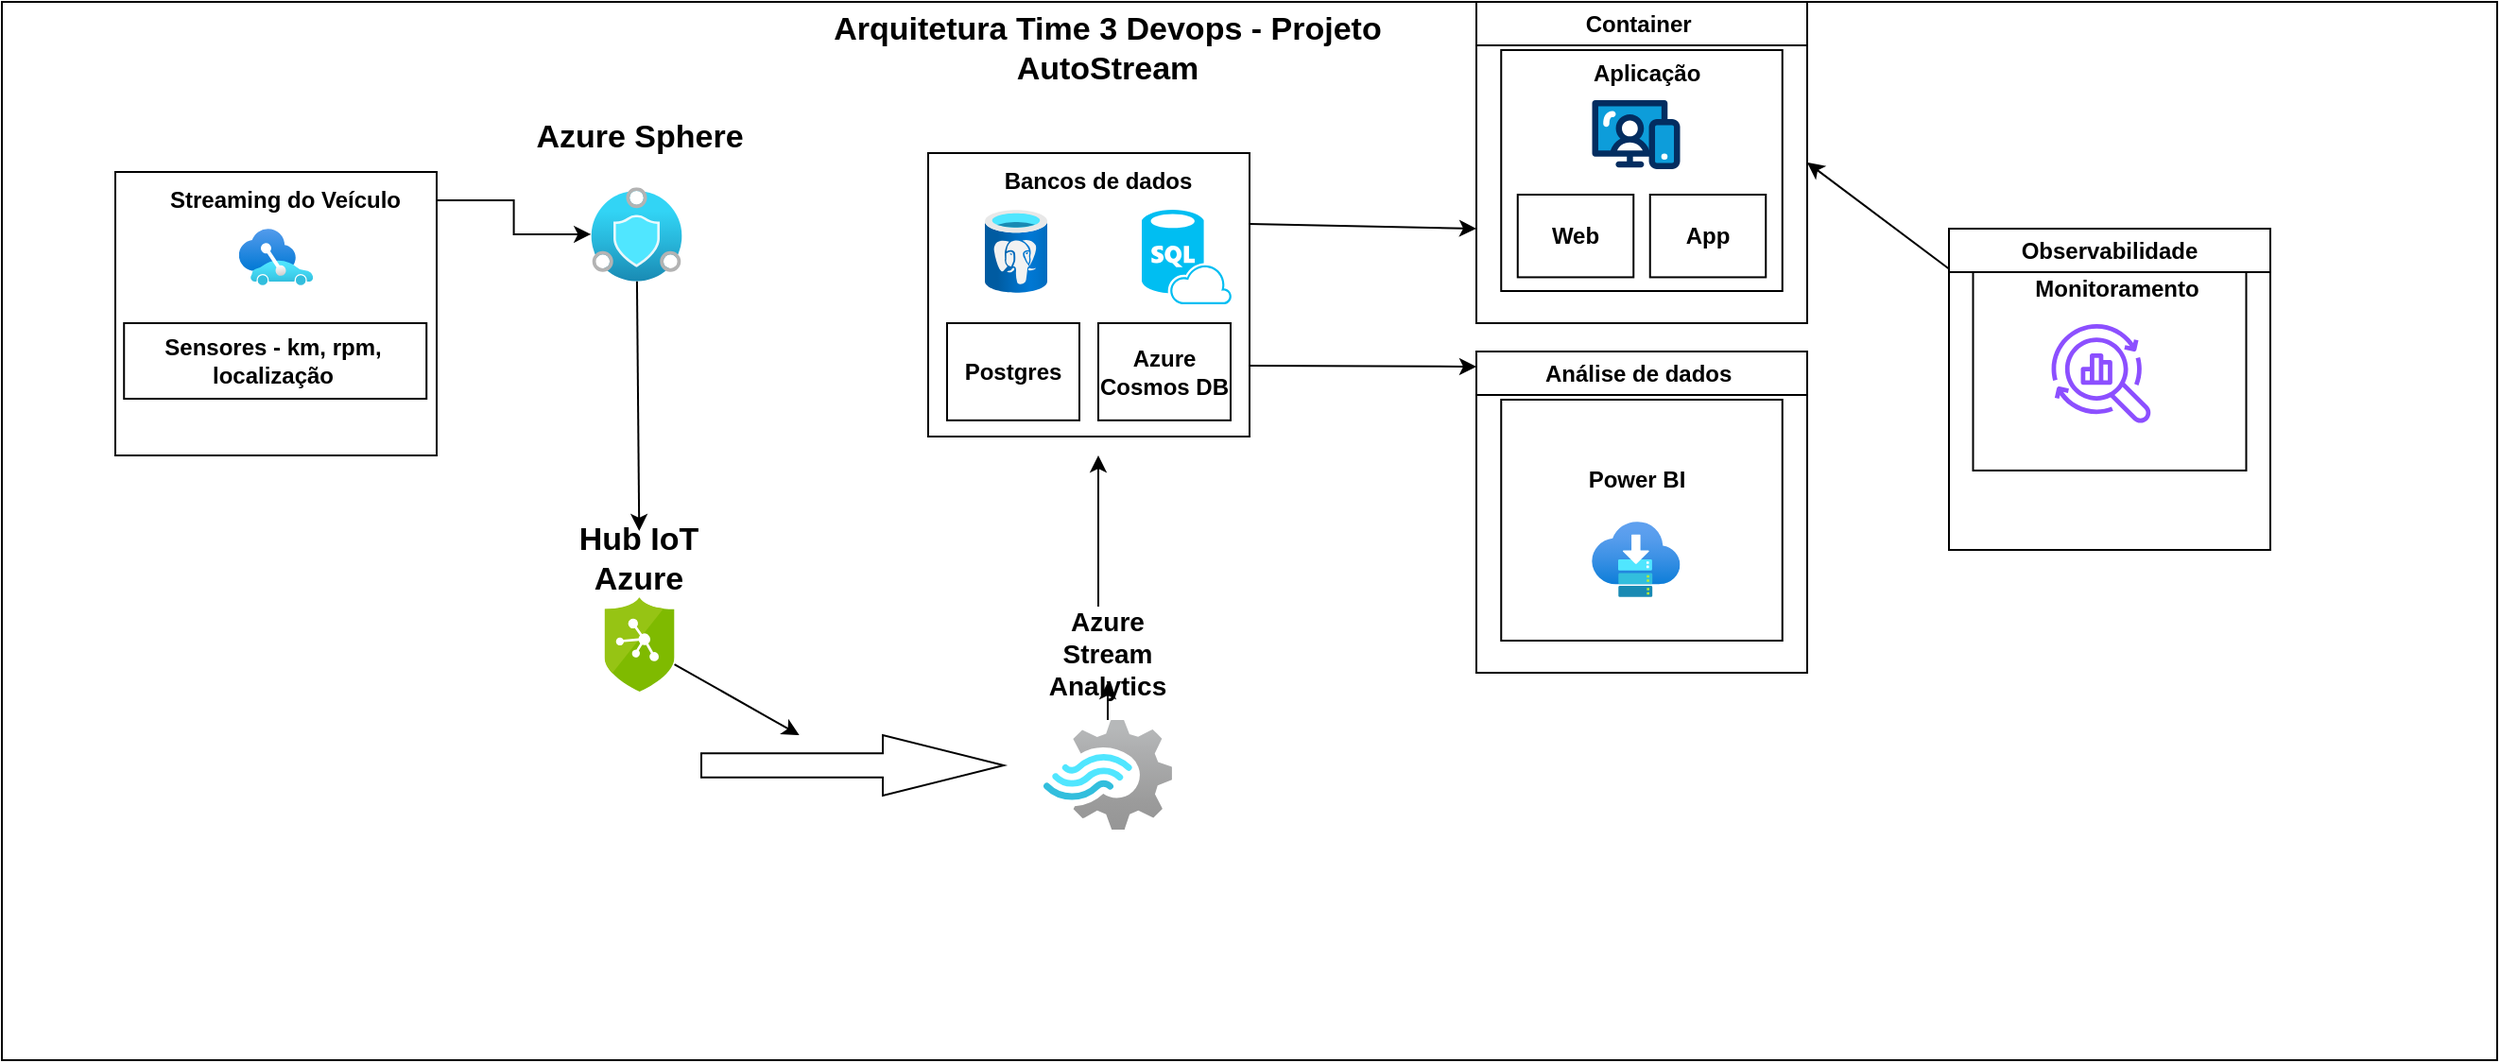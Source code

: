 <mxfile version="22.1.3" type="github">
  <diagram name="Página-1" id="qK_nW6kyc0rH6bnKZ4om">
    <mxGraphModel dx="1951" dy="741" grid="1" gridSize="10" guides="1" tooltips="1" connect="1" arrows="1" fold="1" page="1" pageScale="1" pageWidth="827" pageHeight="1169" math="0" shadow="0">
      <root>
        <mxCell id="0" />
        <mxCell id="1" parent="0" />
        <mxCell id="ohdJqL2VQyYDsmmc2hHo-1" value="" style="rounded=0;whiteSpace=wrap;html=1;container=1;" parent="1" vertex="1">
          <mxGeometry x="-20" width="1320" height="560" as="geometry" />
        </mxCell>
        <mxCell id="ohdJqL2VQyYDsmmc2hHo-3" value="Arquitetura Time 3 Devops - Projeto AutoStream" style="text;strokeColor=none;align=center;fillColor=none;html=1;verticalAlign=middle;whiteSpace=wrap;rounded=0;fontStyle=1;fontSize=17;" parent="1" vertex="1">
          <mxGeometry x="380" y="10" width="370" height="30" as="geometry" />
        </mxCell>
        <mxCell id="UTUfXBOcAtLfI9LuBAGo-34" value="" style="group" parent="1" vertex="1" connectable="0">
          <mxGeometry x="40" y="90" width="170" height="150" as="geometry" />
        </mxCell>
        <mxCell id="ohdJqL2VQyYDsmmc2hHo-4" value="" style="rounded=0;whiteSpace=wrap;html=1;" parent="UTUfXBOcAtLfI9LuBAGo-34" vertex="1">
          <mxGeometry width="170" height="150" as="geometry" />
        </mxCell>
        <mxCell id="ohdJqL2VQyYDsmmc2hHo-5" value="Streaming do Veículo" style="text;strokeColor=none;align=center;fillColor=none;html=1;verticalAlign=middle;whiteSpace=wrap;rounded=0;fontStyle=1" parent="UTUfXBOcAtLfI9LuBAGo-34" vertex="1">
          <mxGeometry x="10" width="160" height="30" as="geometry" />
        </mxCell>
        <mxCell id="ohdJqL2VQyYDsmmc2hHo-6" value="" style="image;aspect=fixed;html=1;points=[];align=center;fontSize=12;image=img/lib/azure2/other/Connected_Vehicle_Platform.svg;" parent="UTUfXBOcAtLfI9LuBAGo-34" vertex="1">
          <mxGeometry x="65.38" y="30" width="39.23" height="30" as="geometry" />
        </mxCell>
        <mxCell id="ohdJqL2VQyYDsmmc2hHo-9" value="" style="group;" parent="UTUfXBOcAtLfI9LuBAGo-34" vertex="1" connectable="0">
          <mxGeometry x="4.61" y="80" width="160" height="40" as="geometry" />
        </mxCell>
        <mxCell id="ohdJqL2VQyYDsmmc2hHo-7" value="" style="rounded=0;whiteSpace=wrap;html=1;" parent="ohdJqL2VQyYDsmmc2hHo-9" vertex="1">
          <mxGeometry width="160" height="40" as="geometry" />
        </mxCell>
        <mxCell id="ohdJqL2VQyYDsmmc2hHo-8" value="Sensores - km, rpm, localização" style="text;align=center;html=1;verticalAlign=middle;whiteSpace=wrap;rounded=0;fontStyle=1" parent="ohdJqL2VQyYDsmmc2hHo-9" vertex="1">
          <mxGeometry x="17.08" y="8" width="122.92" height="24" as="geometry" />
        </mxCell>
        <mxCell id="UTUfXBOcAtLfI9LuBAGo-37" value="" style="group" parent="1" vertex="1" connectable="0">
          <mxGeometry x="470" y="80" width="170" height="150" as="geometry" />
        </mxCell>
        <mxCell id="UTUfXBOcAtLfI9LuBAGo-1" value="" style="rounded=0;whiteSpace=wrap;html=1;container=1;" parent="UTUfXBOcAtLfI9LuBAGo-37" vertex="1">
          <mxGeometry width="170" height="150" as="geometry" />
        </mxCell>
        <mxCell id="UTUfXBOcAtLfI9LuBAGo-2" value="Bancos de dados" style="text;strokeColor=none;align=center;fillColor=none;html=1;verticalAlign=middle;whiteSpace=wrap;rounded=0;fontStyle=1" parent="UTUfXBOcAtLfI9LuBAGo-37" vertex="1">
          <mxGeometry x="10" width="160" height="30" as="geometry" />
        </mxCell>
        <mxCell id="UTUfXBOcAtLfI9LuBAGo-3" value="" style="group;" parent="UTUfXBOcAtLfI9LuBAGo-37" vertex="1" connectable="0">
          <mxGeometry x="10" y="90" width="150" height="60" as="geometry" />
        </mxCell>
        <mxCell id="UTUfXBOcAtLfI9LuBAGo-6" value="" style="group" parent="UTUfXBOcAtLfI9LuBAGo-3" vertex="1" connectable="0">
          <mxGeometry width="70" height="51.429" as="geometry" />
        </mxCell>
        <mxCell id="UTUfXBOcAtLfI9LuBAGo-13" value="" style="group" parent="UTUfXBOcAtLfI9LuBAGo-6" vertex="1" connectable="0">
          <mxGeometry width="70" height="51.429" as="geometry" />
        </mxCell>
        <mxCell id="UTUfXBOcAtLfI9LuBAGo-4" value="" style="rounded=0;whiteSpace=wrap;html=1;" parent="UTUfXBOcAtLfI9LuBAGo-13" vertex="1">
          <mxGeometry width="70" height="51.429" as="geometry" />
        </mxCell>
        <mxCell id="UTUfXBOcAtLfI9LuBAGo-5" value="Postgres" style="text;align=center;html=1;verticalAlign=middle;whiteSpace=wrap;rounded=0;fontStyle=1" parent="UTUfXBOcAtLfI9LuBAGo-13" vertex="1">
          <mxGeometry y="15.429" width="70" height="20.571" as="geometry" />
        </mxCell>
        <mxCell id="UTUfXBOcAtLfI9LuBAGo-16" value="" style="rounded=0;whiteSpace=wrap;html=1;" parent="UTUfXBOcAtLfI9LuBAGo-3" vertex="1">
          <mxGeometry x="80" width="70" height="51.429" as="geometry" />
        </mxCell>
        <mxCell id="UTUfXBOcAtLfI9LuBAGo-17" value="Azure Cosmos DB" style="text;align=center;html=1;verticalAlign=middle;whiteSpace=wrap;rounded=0;fontStyle=1" parent="UTUfXBOcAtLfI9LuBAGo-3" vertex="1">
          <mxGeometry x="80" y="15.429" width="70" height="20.571" as="geometry" />
        </mxCell>
        <mxCell id="UTUfXBOcAtLfI9LuBAGo-18" value="" style="image;aspect=fixed;html=1;points=[];align=center;fontSize=12;image=img/lib/azure2/databases/Azure_Database_PostgreSQL_Server.svg;" parent="UTUfXBOcAtLfI9LuBAGo-37" vertex="1">
          <mxGeometry x="30" y="30" width="33" height="44" as="geometry" />
        </mxCell>
        <mxCell id="UTUfXBOcAtLfI9LuBAGo-19" value="" style="verticalLabelPosition=bottom;html=1;verticalAlign=top;align=center;strokeColor=none;fillColor=#00BEF2;shape=mxgraph.azure.sql_database_sql_azure;" parent="UTUfXBOcAtLfI9LuBAGo-37" vertex="1">
          <mxGeometry x="113" y="30" width="47.5" height="50" as="geometry" />
        </mxCell>
        <mxCell id="iz-g9hyDzr3Je7YMK9uq-2" value="" style="group" vertex="1" connectable="0" parent="1">
          <mxGeometry x="254.54" y="46.86" width="125.46" height="103.14" as="geometry" />
        </mxCell>
        <mxCell id="UTUfXBOcAtLfI9LuBAGo-53" value="Azure Sphere" style="text;strokeColor=none;align=center;fillColor=none;html=1;verticalAlign=middle;whiteSpace=wrap;rounded=0;fontStyle=1;fontSize=17;" parent="iz-g9hyDzr3Je7YMK9uq-2" vertex="1">
          <mxGeometry width="125.46" height="51.278" as="geometry" />
        </mxCell>
        <mxCell id="iz-g9hyDzr3Je7YMK9uq-1" value="" style="image;aspect=fixed;html=1;points=[];align=center;fontSize=12;image=img/lib/azure2/other/Azure_Sphere.svg;" vertex="1" parent="iz-g9hyDzr3Je7YMK9uq-2">
          <mxGeometry x="37.073" y="51.278" width="48.268" height="49.734" as="geometry" />
        </mxCell>
        <mxCell id="iz-g9hyDzr3Je7YMK9uq-3" value="" style="edgeStyle=orthogonalEdgeStyle;rounded=0;orthogonalLoop=1;jettySize=auto;html=1;" edge="1" parent="1" source="ohdJqL2VQyYDsmmc2hHo-5" target="iz-g9hyDzr3Je7YMK9uq-1">
          <mxGeometry relative="1" as="geometry" />
        </mxCell>
        <mxCell id="iz-g9hyDzr3Je7YMK9uq-7" value="" style="group" vertex="1" connectable="0" parent="1">
          <mxGeometry x="272.27" y="280" width="90" height="85" as="geometry" />
        </mxCell>
        <mxCell id="iz-g9hyDzr3Je7YMK9uq-5" value="" style="image;sketch=0;aspect=fixed;html=1;points=[];align=center;fontSize=12;image=img/lib/mscae/Azure_IoT_Hub_Security.svg;" vertex="1" parent="iz-g9hyDzr3Je7YMK9uq-7">
          <mxGeometry x="26.5" y="35" width="37" height="50" as="geometry" />
        </mxCell>
        <mxCell id="iz-g9hyDzr3Je7YMK9uq-6" value="&lt;font style=&quot;font-size: 17px;&quot;&gt;Hub IoT Azure&lt;/font&gt;" style="text;strokeColor=none;align=center;fillColor=none;html=1;verticalAlign=middle;whiteSpace=wrap;rounded=0;spacing=3;fontStyle=1" vertex="1" parent="iz-g9hyDzr3Je7YMK9uq-7">
          <mxGeometry width="90" height="30" as="geometry" />
        </mxCell>
        <mxCell id="iz-g9hyDzr3Je7YMK9uq-9" value="" style="edgeStyle=none;rounded=0;orthogonalLoop=1;jettySize=auto;html=1;" edge="1" parent="1" source="iz-g9hyDzr3Je7YMK9uq-1" target="iz-g9hyDzr3Je7YMK9uq-6">
          <mxGeometry relative="1" as="geometry" />
        </mxCell>
        <mxCell id="iz-g9hyDzr3Je7YMK9uq-14" value="" style="group" vertex="1" connectable="0" parent="1">
          <mxGeometry x="531" y="330" width="68" height="108" as="geometry" />
        </mxCell>
        <mxCell id="iz-g9hyDzr3Je7YMK9uq-10" value="" style="image;aspect=fixed;html=1;points=[];align=center;fontSize=12;image=img/lib/azure2/analytics/Stream_Analytics_Jobs.svg;" vertex="1" parent="iz-g9hyDzr3Je7YMK9uq-14">
          <mxGeometry y="50" width="68" height="58.0" as="geometry" />
        </mxCell>
        <mxCell id="iz-g9hyDzr3Je7YMK9uq-11" value="&lt;b&gt;&lt;font style=&quot;font-size: 14px;&quot;&gt;Azure Stream Analytics&lt;/font&gt;&lt;/b&gt;" style="text;strokeColor=none;align=center;fillColor=none;html=1;verticalAlign=middle;whiteSpace=wrap;rounded=0;" vertex="1" parent="iz-g9hyDzr3Je7YMK9uq-14">
          <mxGeometry x="4" width="60" height="30" as="geometry" />
        </mxCell>
        <mxCell id="iz-g9hyDzr3Je7YMK9uq-12" value="" style="edgeStyle=none;rounded=0;orthogonalLoop=1;jettySize=auto;html=1;" edge="1" parent="iz-g9hyDzr3Je7YMK9uq-14" source="iz-g9hyDzr3Je7YMK9uq-10" target="iz-g9hyDzr3Je7YMK9uq-11">
          <mxGeometry relative="1" as="geometry" />
        </mxCell>
        <mxCell id="iz-g9hyDzr3Je7YMK9uq-15" value="" style="shape=singleArrow;whiteSpace=wrap;html=1;arrowWidth=0.4;arrowSize=0.4;verticalAlign=top;labelBackgroundColor=default;sketch=0;" vertex="1" parent="1">
          <mxGeometry x="350" y="388" width="160" height="32" as="geometry" />
        </mxCell>
        <mxCell id="iz-g9hyDzr3Je7YMK9uq-16" value="" style="edgeStyle=none;rounded=0;orthogonalLoop=1;jettySize=auto;html=1;" edge="1" parent="1" source="iz-g9hyDzr3Je7YMK9uq-5" target="iz-g9hyDzr3Je7YMK9uq-15">
          <mxGeometry relative="1" as="geometry" />
        </mxCell>
        <mxCell id="iz-g9hyDzr3Je7YMK9uq-21" value="" style="edgeStyle=none;rounded=0;orthogonalLoop=1;jettySize=auto;html=1;" edge="1" parent="1">
          <mxGeometry relative="1" as="geometry">
            <mxPoint x="560" y="320" as="sourcePoint" />
            <mxPoint x="560" y="240" as="targetPoint" />
          </mxGeometry>
        </mxCell>
        <mxCell id="iz-g9hyDzr3Je7YMK9uq-26" value="" style="group" vertex="1" connectable="0" parent="1">
          <mxGeometry x="760" width="175" height="170" as="geometry" />
        </mxCell>
        <mxCell id="UTUfXBOcAtLfI9LuBAGo-38" value="" style="rounded=0;whiteSpace=wrap;html=1;container=1;" parent="iz-g9hyDzr3Je7YMK9uq-26" vertex="1">
          <mxGeometry x="13.125" y="25.5" width="148.75" height="127.5" as="geometry" />
        </mxCell>
        <mxCell id="UTUfXBOcAtLfI9LuBAGo-48" value="" style="verticalLabelPosition=bottom;aspect=fixed;html=1;shape=mxgraph.salesforce.web;" parent="UTUfXBOcAtLfI9LuBAGo-38" vertex="1">
          <mxGeometry x="48.125" y="26.35" width="46.5" height="36.735" as="geometry" />
        </mxCell>
        <mxCell id="UTUfXBOcAtLfI9LuBAGo-39" value="Aplicação&amp;nbsp;" style="text;strokeColor=none;align=center;fillColor=none;html=1;verticalAlign=middle;whiteSpace=wrap;rounded=0;fontStyle=1" parent="iz-g9hyDzr3Je7YMK9uq-26" vertex="1">
          <mxGeometry x="21.875" y="25.5" width="140" height="25.5" as="geometry" />
        </mxCell>
        <mxCell id="UTUfXBOcAtLfI9LuBAGo-40" value="" style="group;" parent="iz-g9hyDzr3Je7YMK9uq-26" vertex="1" connectable="0">
          <mxGeometry x="21.875" y="102" width="131.25" height="51" as="geometry" />
        </mxCell>
        <mxCell id="UTUfXBOcAtLfI9LuBAGo-41" value="" style="group" parent="UTUfXBOcAtLfI9LuBAGo-40" vertex="1" connectable="0">
          <mxGeometry width="61.25" height="43.714" as="geometry" />
        </mxCell>
        <mxCell id="UTUfXBOcAtLfI9LuBAGo-42" value="" style="group" parent="UTUfXBOcAtLfI9LuBAGo-41" vertex="1" connectable="0">
          <mxGeometry width="61.25" height="43.714" as="geometry" />
        </mxCell>
        <mxCell id="UTUfXBOcAtLfI9LuBAGo-43" value="" style="rounded=0;whiteSpace=wrap;html=1;" parent="UTUfXBOcAtLfI9LuBAGo-42" vertex="1">
          <mxGeometry width="61.25" height="43.714" as="geometry" />
        </mxCell>
        <mxCell id="UTUfXBOcAtLfI9LuBAGo-44" value="Web" style="text;align=center;html=1;verticalAlign=middle;whiteSpace=wrap;rounded=0;fontStyle=1" parent="UTUfXBOcAtLfI9LuBAGo-42" vertex="1">
          <mxGeometry y="13.114" width="61.25" height="17.486" as="geometry" />
        </mxCell>
        <mxCell id="UTUfXBOcAtLfI9LuBAGo-45" value="" style="rounded=0;whiteSpace=wrap;html=1;" parent="UTUfXBOcAtLfI9LuBAGo-40" vertex="1">
          <mxGeometry x="70" width="61.25" height="43.714" as="geometry" />
        </mxCell>
        <mxCell id="UTUfXBOcAtLfI9LuBAGo-46" value="App" style="text;align=center;html=1;verticalAlign=middle;whiteSpace=wrap;rounded=0;fontStyle=1" parent="UTUfXBOcAtLfI9LuBAGo-40" vertex="1">
          <mxGeometry x="70" y="13.114" width="61.25" height="17.486" as="geometry" />
        </mxCell>
        <mxCell id="UTUfXBOcAtLfI9LuBAGo-49" value="Container&amp;nbsp;" style="swimlane;whiteSpace=wrap;html=1;container=0;" parent="iz-g9hyDzr3Je7YMK9uq-26" vertex="1">
          <mxGeometry width="175.0" height="170" as="geometry" />
        </mxCell>
        <mxCell id="iz-g9hyDzr3Je7YMK9uq-27" value="" style="group" vertex="1" connectable="0" parent="1">
          <mxGeometry x="760" y="185" width="175" height="170" as="geometry" />
        </mxCell>
        <mxCell id="iz-g9hyDzr3Je7YMK9uq-28" value="" style="rounded=0;whiteSpace=wrap;html=1;container=1;" vertex="1" parent="iz-g9hyDzr3Je7YMK9uq-27">
          <mxGeometry x="13.125" y="25.5" width="148.75" height="127.5" as="geometry" />
        </mxCell>
        <mxCell id="iz-g9hyDzr3Je7YMK9uq-30" value="Power BI" style="text;strokeColor=none;align=center;fillColor=none;html=1;verticalAlign=middle;whiteSpace=wrap;rounded=0;fontStyle=1" vertex="1" parent="iz-g9hyDzr3Je7YMK9uq-28">
          <mxGeometry x="1.38" y="29.5" width="140" height="25.5" as="geometry" />
        </mxCell>
        <mxCell id="iz-g9hyDzr3Je7YMK9uq-31" value="" style="group;" vertex="1" connectable="0" parent="iz-g9hyDzr3Je7YMK9uq-27">
          <mxGeometry x="21.875" y="102" width="131.25" height="51" as="geometry" />
        </mxCell>
        <mxCell id="iz-g9hyDzr3Je7YMK9uq-32" value="" style="group" vertex="1" connectable="0" parent="iz-g9hyDzr3Je7YMK9uq-31">
          <mxGeometry width="61.25" height="43.714" as="geometry" />
        </mxCell>
        <mxCell id="iz-g9hyDzr3Je7YMK9uq-53" value="" style="image;aspect=fixed;html=1;points=[];align=center;fontSize=12;image=img/lib/azure2/general/Service_Bus.svg;" vertex="1" parent="iz-g9hyDzr3Je7YMK9uq-31">
          <mxGeometry x="39.205" y="-12" width="46.67" height="40" as="geometry" />
        </mxCell>
        <mxCell id="iz-g9hyDzr3Je7YMK9uq-38" value="Análise de dados&amp;nbsp;" style="swimlane;whiteSpace=wrap;html=1;container=0;" vertex="1" parent="iz-g9hyDzr3Je7YMK9uq-27">
          <mxGeometry width="175.0" height="170" as="geometry" />
        </mxCell>
        <mxCell id="iz-g9hyDzr3Je7YMK9uq-40" value="" style="group" vertex="1" connectable="0" parent="1">
          <mxGeometry x="1010" y="120" width="170" height="170" as="geometry" />
        </mxCell>
        <mxCell id="iz-g9hyDzr3Je7YMK9uq-41" value="" style="rounded=0;whiteSpace=wrap;html=1;container=1;" vertex="1" parent="iz-g9hyDzr3Je7YMK9uq-40">
          <mxGeometry x="12.75" y="21.328" width="144.5" height="106.642" as="geometry" />
        </mxCell>
        <mxCell id="iz-g9hyDzr3Je7YMK9uq-43" value="Monitoramento" style="text;strokeColor=none;align=center;fillColor=none;html=1;verticalAlign=middle;whiteSpace=wrap;rounded=0;fontStyle=1" vertex="1" parent="iz-g9hyDzr3Je7YMK9uq-40">
          <mxGeometry x="21.25" y="21.328" width="136.0" height="21.328" as="geometry" />
        </mxCell>
        <mxCell id="iz-g9hyDzr3Je7YMK9uq-44" value="" style="group;" vertex="1" connectable="0" parent="iz-g9hyDzr3Je7YMK9uq-40">
          <mxGeometry x="21.25" y="85.314" width="127.5" height="42.657" as="geometry" />
        </mxCell>
        <mxCell id="iz-g9hyDzr3Je7YMK9uq-45" value="" style="group" vertex="1" connectable="0" parent="iz-g9hyDzr3Je7YMK9uq-44">
          <mxGeometry width="59.5" height="36.563" as="geometry" />
        </mxCell>
        <mxCell id="iz-g9hyDzr3Je7YMK9uq-60" value="" style="sketch=0;outlineConnect=0;fontColor=#232F3E;gradientColor=none;fillColor=#8C4FFF;strokeColor=none;dashed=0;verticalLabelPosition=bottom;verticalAlign=top;align=center;html=1;fontSize=12;fontStyle=0;aspect=fixed;pointerEvents=1;shape=mxgraph.aws4.opensearch_observability;" vertex="1" parent="iz-g9hyDzr3Je7YMK9uq-44">
          <mxGeometry x="33.033" y="-35.129" width="52.903" height="52.903" as="geometry" />
        </mxCell>
        <mxCell id="iz-g9hyDzr3Je7YMK9uq-51" value="Observabilidade" style="swimlane;whiteSpace=wrap;html=1;container=0;" vertex="1" parent="iz-g9hyDzr3Je7YMK9uq-40">
          <mxGeometry width="170" height="170" as="geometry" />
        </mxCell>
        <mxCell id="iz-g9hyDzr3Je7YMK9uq-58" style="edgeStyle=none;rounded=0;orthogonalLoop=1;jettySize=auto;html=1;exitX=1;exitY=0.25;exitDx=0;exitDy=0;" edge="1" parent="1" source="UTUfXBOcAtLfI9LuBAGo-1">
          <mxGeometry relative="1" as="geometry">
            <mxPoint x="760" y="120" as="targetPoint" />
          </mxGeometry>
        </mxCell>
        <mxCell id="iz-g9hyDzr3Je7YMK9uq-59" style="edgeStyle=none;rounded=0;orthogonalLoop=1;jettySize=auto;html=1;exitX=1;exitY=0.75;exitDx=0;exitDy=0;" edge="1" parent="1" source="UTUfXBOcAtLfI9LuBAGo-1">
          <mxGeometry relative="1" as="geometry">
            <mxPoint x="760" y="193" as="targetPoint" />
          </mxGeometry>
        </mxCell>
        <mxCell id="iz-g9hyDzr3Je7YMK9uq-61" value="" style="edgeStyle=none;rounded=0;orthogonalLoop=1;jettySize=auto;html=1;entryX=1;entryY=0.5;entryDx=0;entryDy=0;" edge="1" parent="1" source="iz-g9hyDzr3Je7YMK9uq-51" target="UTUfXBOcAtLfI9LuBAGo-49">
          <mxGeometry relative="1" as="geometry" />
        </mxCell>
      </root>
    </mxGraphModel>
  </diagram>
</mxfile>
